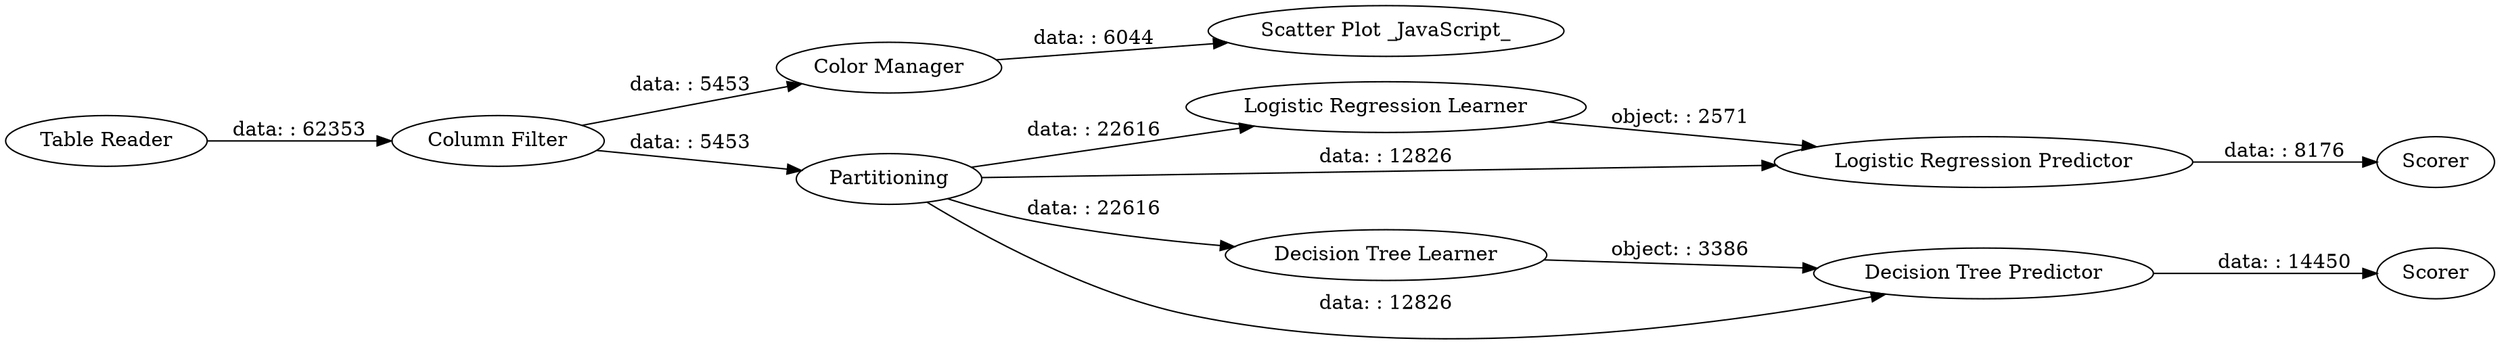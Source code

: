 digraph {
	"-7824917185278283374_8" [label=Scorer]
	"-7824917185278283374_3" [label="Column Filter"]
	"-7824917185278283374_2" [label="Color Manager"]
	"-7824917185278283374_4" [label="Scatter Plot _JavaScript_"]
	"-7824917185278283374_1" [label="Table Reader"]
	"-7824917185278283374_5" [label="Logistic Regression Learner"]
	"-7824917185278283374_7" [label="Logistic Regression Predictor"]
	"-7824917185278283374_11" [label=Scorer]
	"-7824917185278283374_9" [label="Decision Tree Learner"]
	"-7824917185278283374_6" [label=Partitioning]
	"-7824917185278283374_10" [label="Decision Tree Predictor"]
	"-7824917185278283374_7" -> "-7824917185278283374_8" [label="data: : 8176"]
	"-7824917185278283374_3" -> "-7824917185278283374_2" [label="data: : 5453"]
	"-7824917185278283374_1" -> "-7824917185278283374_3" [label="data: : 62353"]
	"-7824917185278283374_3" -> "-7824917185278283374_6" [label="data: : 5453"]
	"-7824917185278283374_2" -> "-7824917185278283374_4" [label="data: : 6044"]
	"-7824917185278283374_10" -> "-7824917185278283374_11" [label="data: : 14450"]
	"-7824917185278283374_5" -> "-7824917185278283374_7" [label="object: : 2571"]
	"-7824917185278283374_6" -> "-7824917185278283374_10" [label="data: : 12826"]
	"-7824917185278283374_6" -> "-7824917185278283374_5" [label="data: : 22616"]
	"-7824917185278283374_6" -> "-7824917185278283374_7" [label="data: : 12826"]
	"-7824917185278283374_9" -> "-7824917185278283374_10" [label="object: : 3386"]
	"-7824917185278283374_6" -> "-7824917185278283374_9" [label="data: : 22616"]
	rankdir=LR
}
